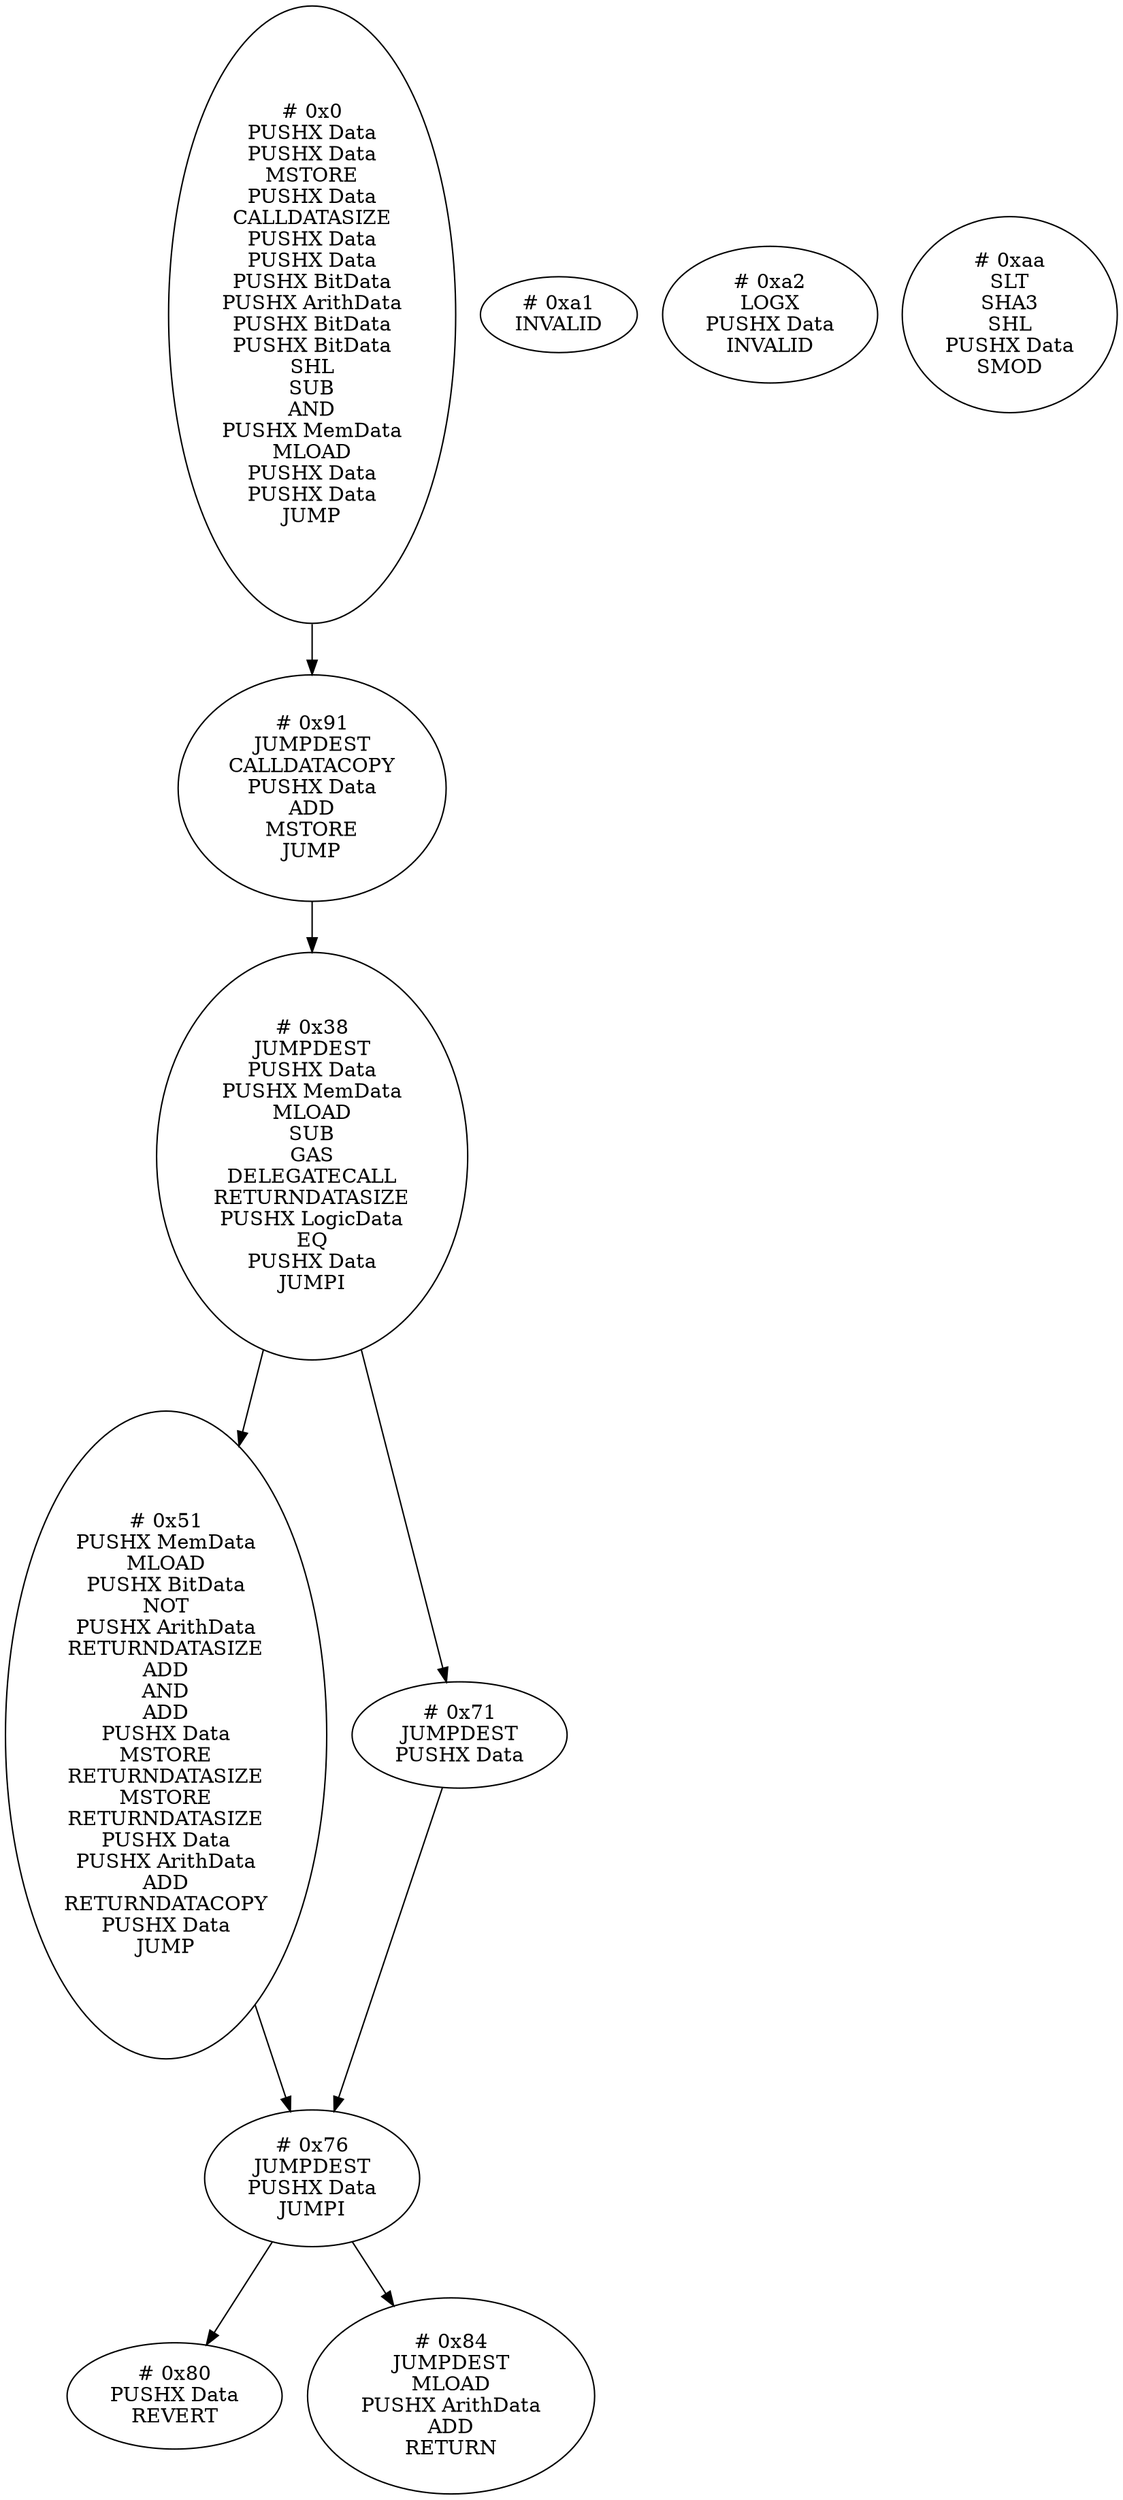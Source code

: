 /* Generated by GvGen v.1.0 (https://www.github.com/stricaud/gvgen) */

digraph G {
compound=true;
   node1 [label="# 0x0
PUSHX Data
PUSHX Data
MSTORE
PUSHX Data
CALLDATASIZE
PUSHX Data
PUSHX Data
PUSHX BitData
PUSHX ArithData
PUSHX BitData
PUSHX BitData
SHL
SUB
AND
PUSHX MemData
MLOAD
PUSHX Data
PUSHX Data
JUMP
"];
   node2 [label="# 0x38
JUMPDEST
PUSHX Data
PUSHX MemData
MLOAD
SUB
GAS
DELEGATECALL
RETURNDATASIZE
PUSHX LogicData
EQ
PUSHX Data
JUMPI
"];
   node3 [label="# 0x51
PUSHX MemData
MLOAD
PUSHX BitData
NOT
PUSHX ArithData
RETURNDATASIZE
ADD
AND
ADD
PUSHX Data
MSTORE
RETURNDATASIZE
MSTORE
RETURNDATASIZE
PUSHX Data
PUSHX ArithData
ADD
RETURNDATACOPY
PUSHX Data
JUMP
"];
   node4 [label="# 0x71
JUMPDEST
PUSHX Data
"];
   node5 [label="# 0x76
JUMPDEST
PUSHX Data
JUMPI
"];
   node6 [label="# 0x80
PUSHX Data
REVERT
"];
   node7 [label="# 0x84
JUMPDEST
MLOAD
PUSHX ArithData
ADD
RETURN
"];
   node8 [label="# 0x91
JUMPDEST
CALLDATACOPY
PUSHX Data
ADD
MSTORE
JUMP
"];
   node9 [label="# 0xa1
INVALID
"];
   node10 [label="# 0xa2
LOGX
PUSHX Data
INVALID
"];
   node11 [label="# 0xaa
SLT
SHA3
SHL
PUSHX Data
SMOD
"];
node1->node8;
node2->node4;
node2->node3;
node3->node5;
node4->node5;
node5->node7;
node5->node6;
node8->node2;
}

